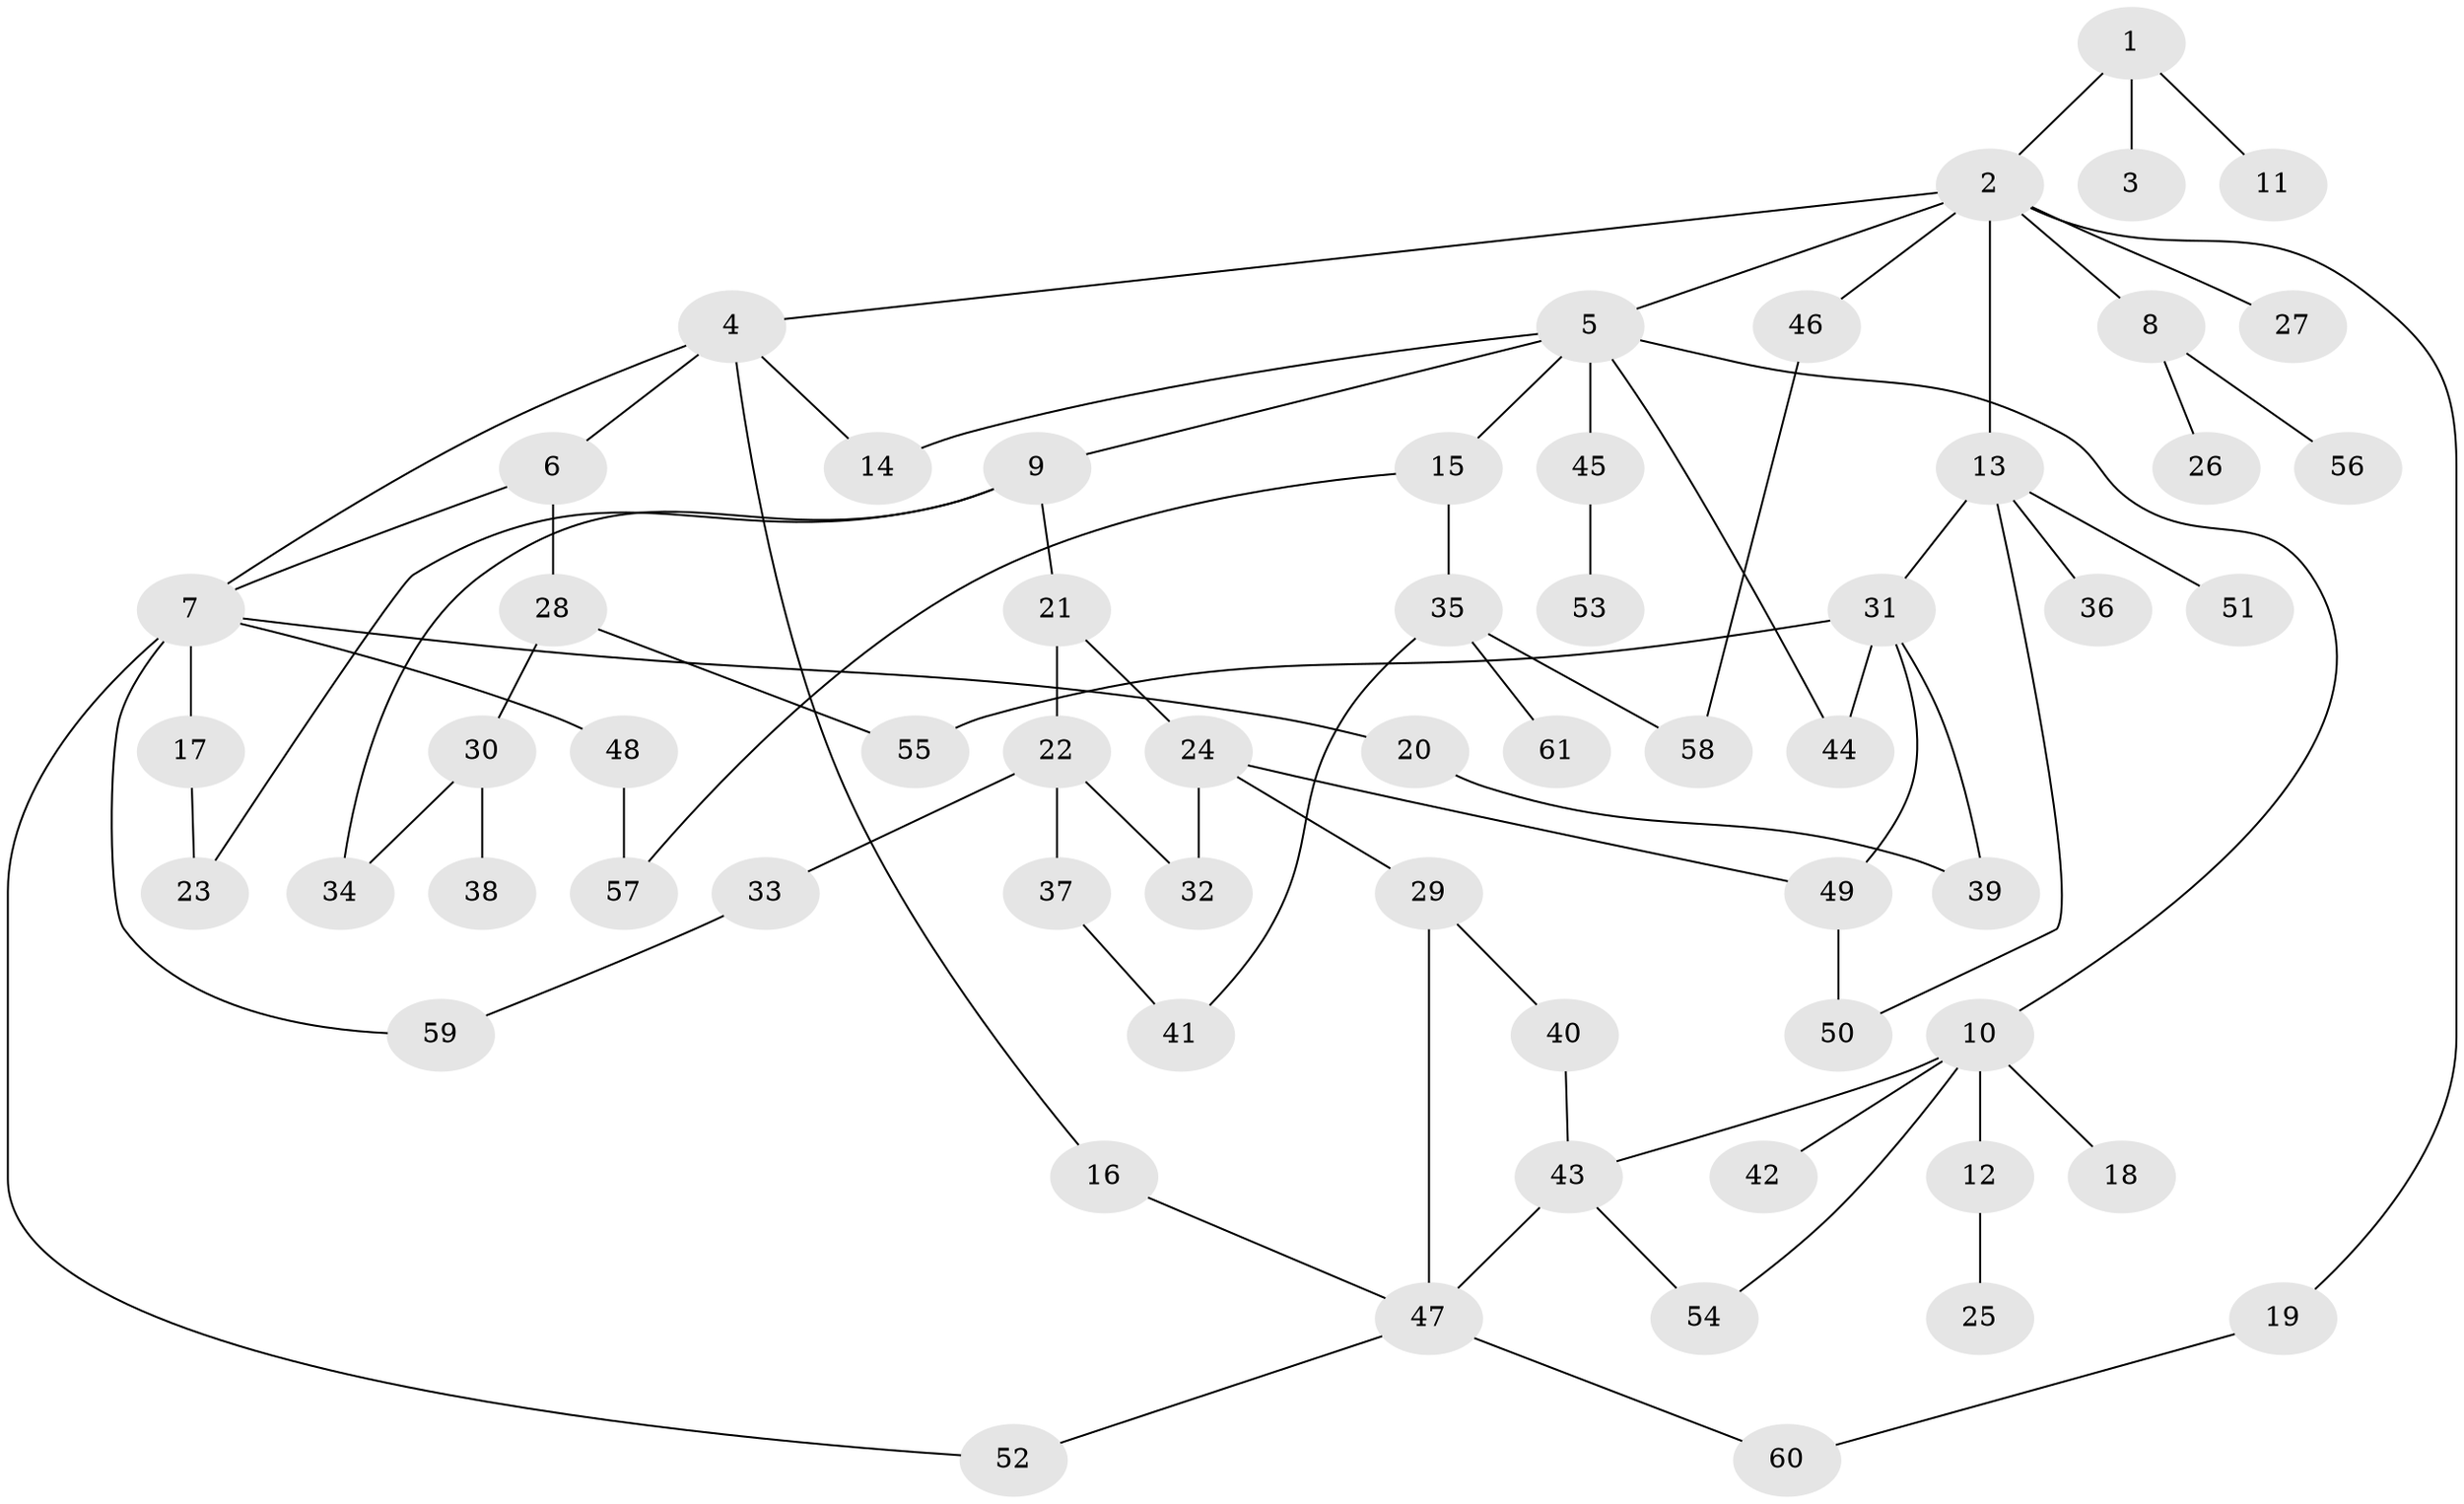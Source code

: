 // original degree distribution, {1: 0.32941176470588235, 4: 0.058823529411764705, 9: 0.011764705882352941, 2: 0.35294117647058826, 5: 0.047058823529411764, 7: 0.023529411764705882, 3: 0.12941176470588237, 6: 0.047058823529411764}
// Generated by graph-tools (version 1.1) at 2025/49/03/04/25 22:49:01]
// undirected, 61 vertices, 80 edges
graph export_dot {
  node [color=gray90,style=filled];
  1;
  2;
  3;
  4;
  5;
  6;
  7;
  8;
  9;
  10;
  11;
  12;
  13;
  14;
  15;
  16;
  17;
  18;
  19;
  20;
  21;
  22;
  23;
  24;
  25;
  26;
  27;
  28;
  29;
  30;
  31;
  32;
  33;
  34;
  35;
  36;
  37;
  38;
  39;
  40;
  41;
  42;
  43;
  44;
  45;
  46;
  47;
  48;
  49;
  50;
  51;
  52;
  53;
  54;
  55;
  56;
  57;
  58;
  59;
  60;
  61;
  1 -- 2 [weight=1.0];
  1 -- 3 [weight=1.0];
  1 -- 11 [weight=1.0];
  2 -- 4 [weight=1.0];
  2 -- 5 [weight=1.0];
  2 -- 8 [weight=1.0];
  2 -- 13 [weight=1.0];
  2 -- 19 [weight=1.0];
  2 -- 27 [weight=1.0];
  2 -- 46 [weight=1.0];
  4 -- 6 [weight=1.0];
  4 -- 7 [weight=1.0];
  4 -- 14 [weight=1.0];
  4 -- 16 [weight=1.0];
  5 -- 9 [weight=1.0];
  5 -- 10 [weight=1.0];
  5 -- 14 [weight=1.0];
  5 -- 15 [weight=1.0];
  5 -- 44 [weight=1.0];
  5 -- 45 [weight=1.0];
  6 -- 7 [weight=1.0];
  6 -- 28 [weight=1.0];
  7 -- 17 [weight=1.0];
  7 -- 20 [weight=1.0];
  7 -- 48 [weight=1.0];
  7 -- 52 [weight=1.0];
  7 -- 59 [weight=1.0];
  8 -- 26 [weight=1.0];
  8 -- 56 [weight=1.0];
  9 -- 21 [weight=1.0];
  9 -- 23 [weight=1.0];
  9 -- 34 [weight=1.0];
  10 -- 12 [weight=1.0];
  10 -- 18 [weight=1.0];
  10 -- 42 [weight=1.0];
  10 -- 43 [weight=1.0];
  10 -- 54 [weight=1.0];
  12 -- 25 [weight=1.0];
  13 -- 31 [weight=1.0];
  13 -- 36 [weight=1.0];
  13 -- 50 [weight=1.0];
  13 -- 51 [weight=1.0];
  15 -- 35 [weight=1.0];
  15 -- 57 [weight=1.0];
  16 -- 47 [weight=1.0];
  17 -- 23 [weight=1.0];
  19 -- 60 [weight=1.0];
  20 -- 39 [weight=1.0];
  21 -- 22 [weight=1.0];
  21 -- 24 [weight=1.0];
  22 -- 32 [weight=1.0];
  22 -- 33 [weight=1.0];
  22 -- 37 [weight=1.0];
  24 -- 29 [weight=1.0];
  24 -- 32 [weight=1.0];
  24 -- 49 [weight=1.0];
  28 -- 30 [weight=1.0];
  28 -- 55 [weight=1.0];
  29 -- 40 [weight=1.0];
  29 -- 47 [weight=1.0];
  30 -- 34 [weight=1.0];
  30 -- 38 [weight=1.0];
  31 -- 39 [weight=1.0];
  31 -- 44 [weight=1.0];
  31 -- 49 [weight=1.0];
  31 -- 55 [weight=1.0];
  33 -- 59 [weight=1.0];
  35 -- 41 [weight=1.0];
  35 -- 58 [weight=1.0];
  35 -- 61 [weight=1.0];
  37 -- 41 [weight=1.0];
  40 -- 43 [weight=1.0];
  43 -- 47 [weight=1.0];
  43 -- 54 [weight=1.0];
  45 -- 53 [weight=1.0];
  46 -- 58 [weight=1.0];
  47 -- 52 [weight=1.0];
  47 -- 60 [weight=1.0];
  48 -- 57 [weight=1.0];
  49 -- 50 [weight=1.0];
}
